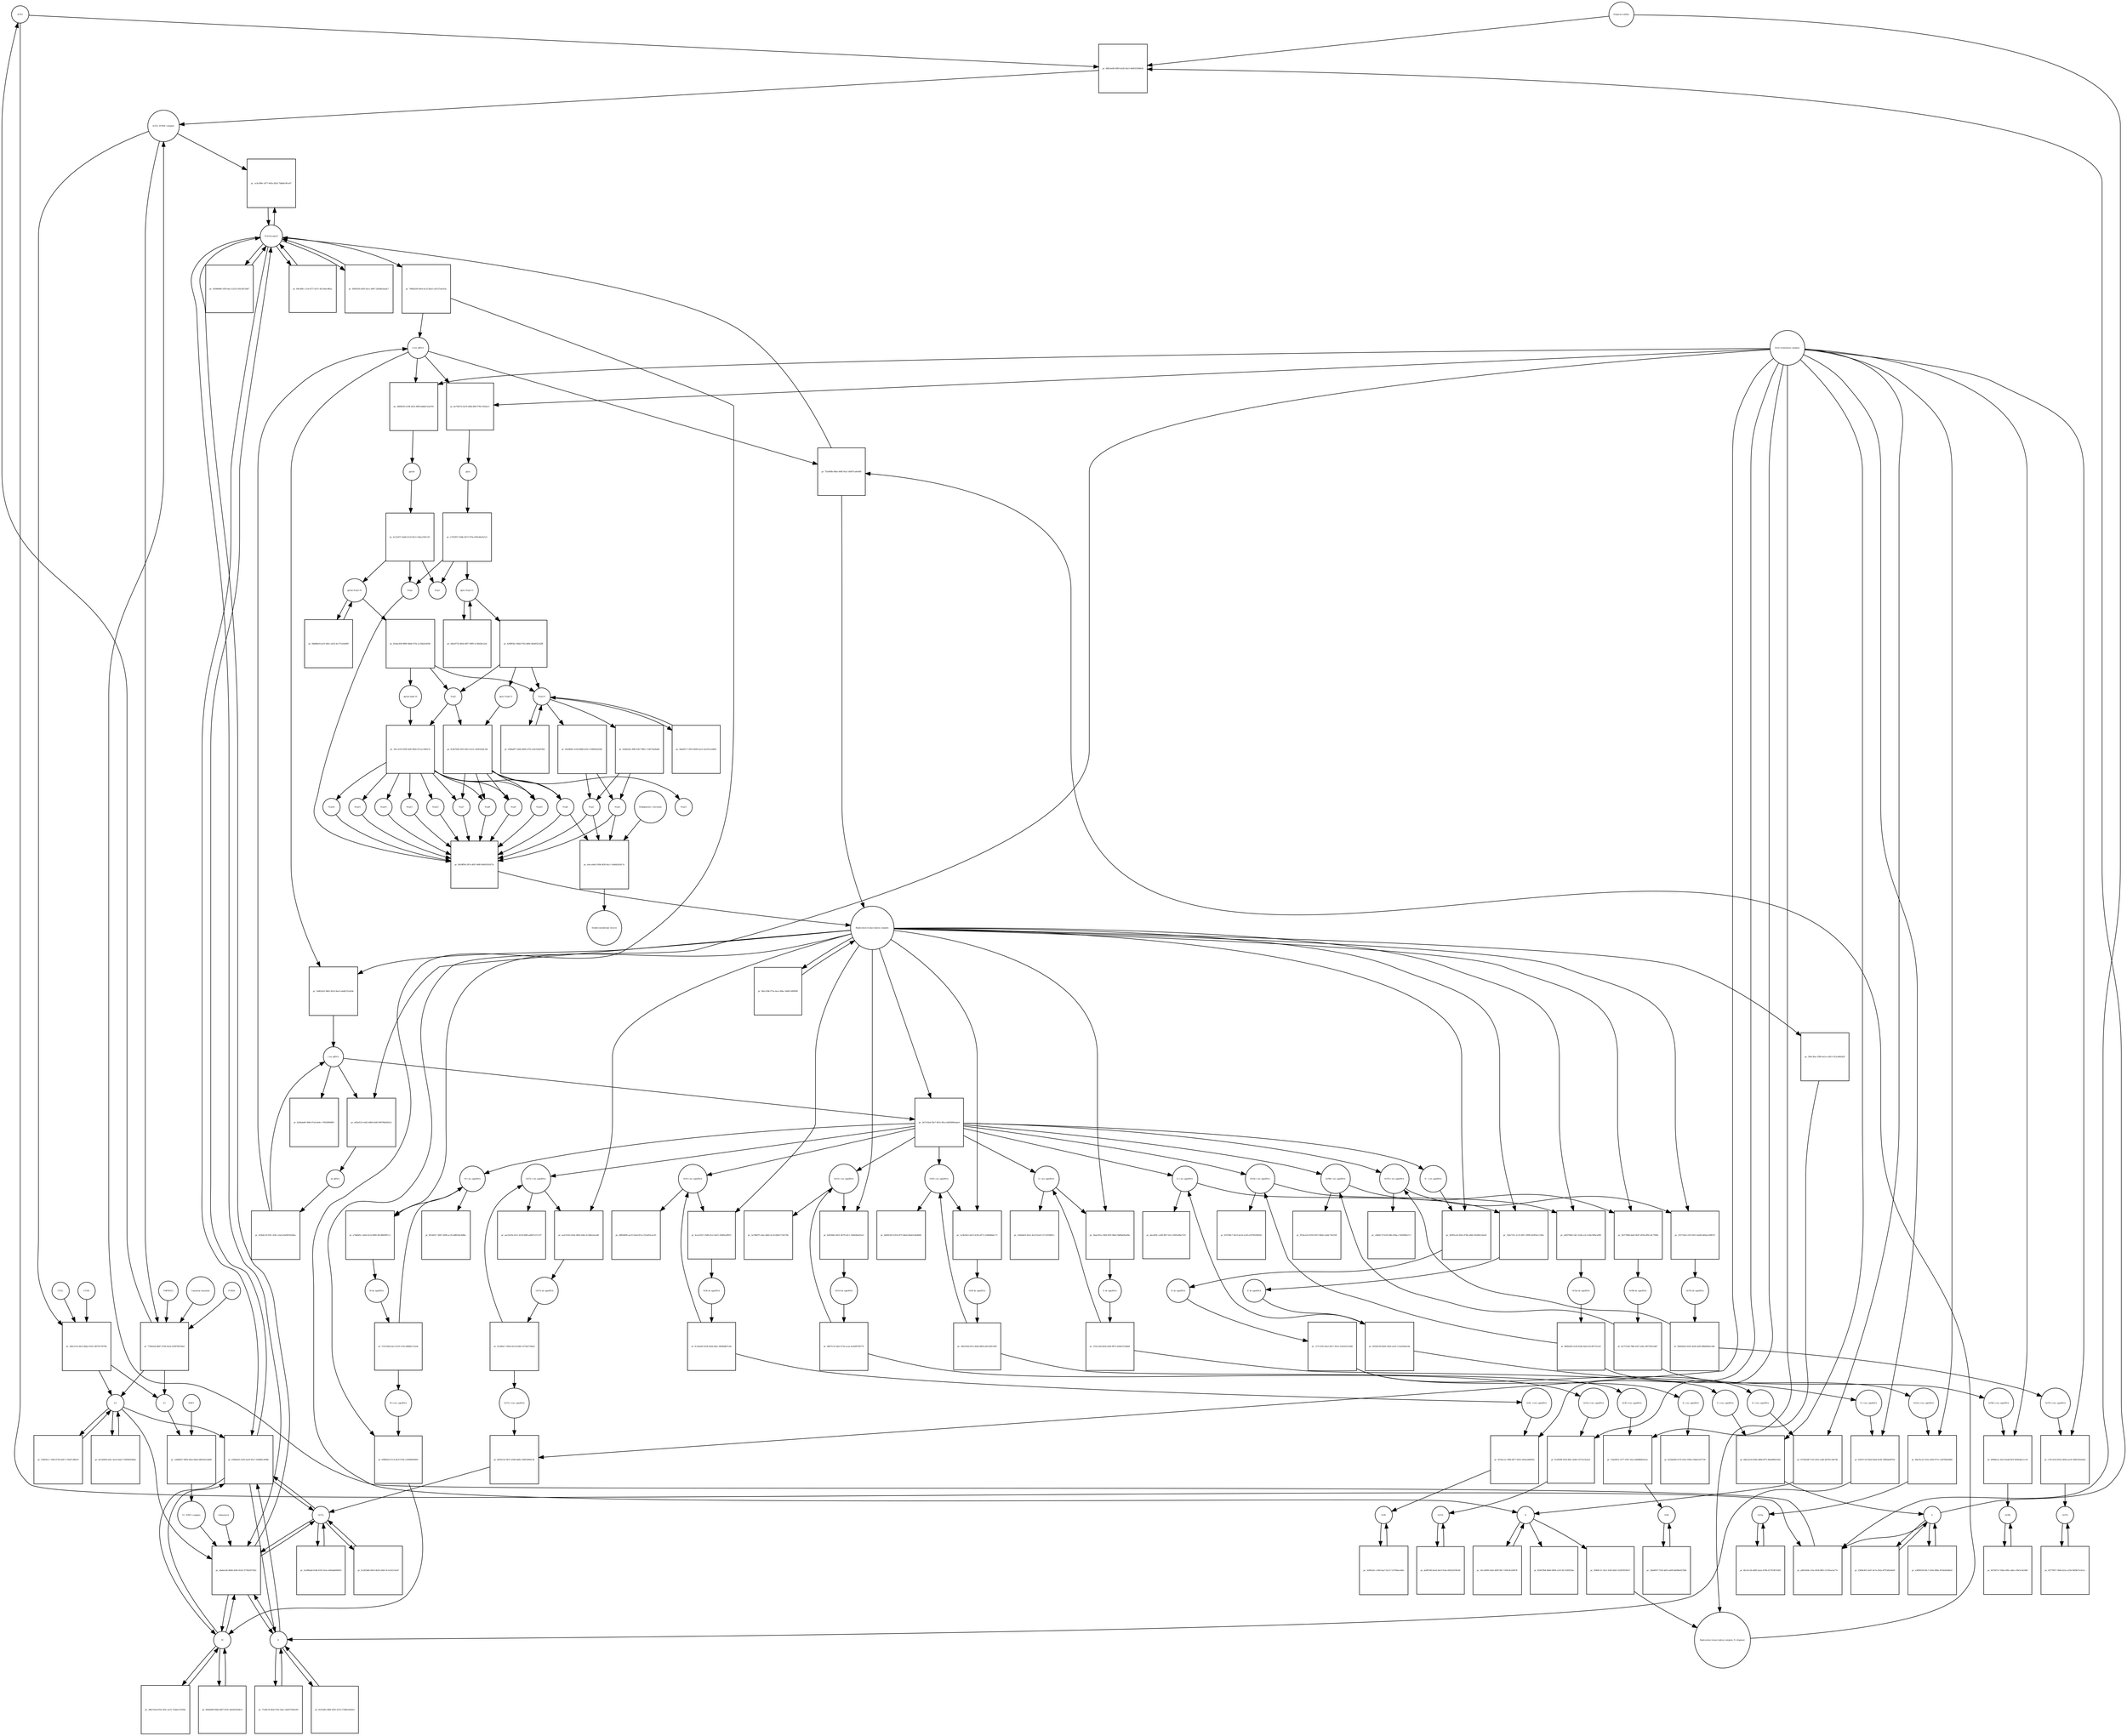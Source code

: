 strict digraph  {
ACE2 [annotation="", bipartite=0, cls=macromolecule, fontsize=4, label=ACE2, shape=circle];
"pr_d6b14e66-6983-4a56-b2e3-46d16250bb1b" [annotation="", bipartite=1, cls=process, fontsize=4, label="pr_d6b14e66-6983-4a56-b2e3-46d16250bb1b", shape=square];
"ACE2_SPIKE complex" [annotation="", bipartite=0, cls=complex, fontsize=4, label="ACE2_SPIKE complex", shape=circle];
"Heparan sulfate" [annotation="urn_miriam_obo.chebi_CHEBI%3A28815", bipartite=0, cls="simple chemical", fontsize=4, label="Heparan sulfate", shape=circle];
S [annotation=urn_miriam_uniprot_P0DTC2, bipartite=0, cls=macromolecule, fontsize=4, label=S, shape=circle];
Nucleocapsid [annotation="urn_miriam_obo.go_GO%3A0019013", bipartite=0, cls=complex, fontsize=4, label=Nucleocapsid, shape=circle];
"pr_ca3e398e-1d77-465a-82d2-7bbbdc9fca97" [annotation="", bipartite=1, cls=process, fontsize=4, label="pr_ca3e398e-1d77-465a-82d2-7bbbdc9fca97", shape=square];
"pr_a4b121cb-0ef5-4bda-9329-14879373679b" [annotation="", bipartite=1, cls=process, fontsize=4, label="pr_a4b121cb-0ef5-4bda-9329-14879373679b", shape=square];
S2 [annotation=urn_miriam_interpro_IPR002552, bipartite=0, cls=macromolecule, fontsize=4, label=S2, shape=circle];
CTSB [annotation="", bipartite=0, cls=macromolecule, fontsize=4, label=CTSB, shape=circle];
CTSL [annotation="", bipartite=0, cls=macromolecule, fontsize=4, label=CTSL, shape=circle];
S1 [annotation=urn_miriam_interpro_IPR002551, bipartite=0, cls=macromolecule, fontsize=4, label=S1, shape=circle];
"pr_a8633e6b-c55a-403b-8f63-21185aa3a77e" [annotation="", bipartite=1, cls=process, fontsize=4, label="pr_a8633e6b-c55a-403b-8f63-21185aa3a77e", shape=square];
"pr_e8abee3b-8b84-429e-81d5-3778d31f7462" [annotation="", bipartite=1, cls=process, fontsize=4, label="pr_e8abee3b-8b84-429e-81d5-3778d31f7462", shape=square];
cholesterol [annotation="urn_miriam_obo.chebi_CHEBI%3A16113", bipartite=0, cls="simple chemical", fontsize=4, label=cholesterol, shape=circle];
"S1_NRP1 complex" [annotation="", bipartite=0, cls=complex, fontsize=4, label="S1_NRP1 complex", shape=circle];
E [annotation=urn_miriam_uniprot_P0DTC4, bipartite=0, cls=macromolecule, fontsize=4, label=E, shape=circle];
M [annotation=urn_miriam_uniprot_P0DTC5, bipartite=0, cls=macromolecule, fontsize=4, label=M, shape=circle];
Orf7a [annotation=urn_miriam_uniprot_P0DTC7, bipartite=0, cls=macromolecule, fontsize=4, label=Orf7a, shape=circle];
"pr_749b2930-041d-4c25-8ea5-cd5137afc63a" [annotation="", bipartite=1, cls=process, fontsize=4, label="pr_749b2930-041d-4c25-8ea5-cd5137afc63a", shape=square];
"(+)ss gRNA" [annotation=urn_miriam_refseq_NC_045512, bipartite=0, cls="nucleic acid feature", fontsize=4, label="(+)ss gRNA", shape=circle];
N [annotation=urn_miriam_uniprot_P0DTC9, bipartite=0, cls="macromolecule multimer", fontsize=4, label=N, shape=circle];
"pr_f6fc4f8c-c11d-4717-b57c-8a7e4ec9ffaa" [annotation="", bipartite=1, cls=process, fontsize=4, label="pr_f6fc4f8c-c11d-4717-b57c-8a7e4ec9ffaa", shape=square];
"pr_f49561f0-e093-42cc-b097-2d500a3eadc7" [annotation="", bipartite=1, cls=process, fontsize=4, label="pr_f49561f0-e093-42cc-b097-2d500a3eadc7", shape=square];
"pr_603670b4-8bd0-4064-a15f-0fc516f025be" [annotation="", bipartite=1, cls=process, fontsize=4, label="pr_603670b4-8bd0-4064-a15f-0fc516f025be", shape=square];
"pr_18c1d499-5e0a-40f9-99c7-500c9e1d9478" [annotation="", bipartite=1, cls=process, fontsize=4, label="pr_18c1d499-5e0a-40f9-99c7-500c9e1d9478", shape=square];
"N (+)ss sgmRNA" [annotation=urn_miriam_ncbigene_43740575, bipartite=0, cls="nucleic acid feature", fontsize=4, label="N (+)ss sgmRNA", shape=circle];
"pr_470363d8-7c02-4201-aabf-4b795c1bb74b" [annotation="", bipartite=1, cls=process, fontsize=4, label="pr_470363d8-7c02-4201-aabf-4b795c1bb74b", shape=square];
"Host translation complex" [annotation="urn_miriam_obo.go_GO%3A0070992", bipartite=0, cls=complex, fontsize=4, label="Host translation complex", shape=circle];
"pr_58384988-1059-4ac3-a533-592c9f11fbf7" [annotation="", bipartite=1, cls=process, fontsize=4, label="pr_58384988-1059-4ac3-a533-592c9f11fbf7", shape=square];
"pr_77fd42ab-8b87-4764-9a5d-20587867fde0" [annotation="", bipartite=1, cls=process, fontsize=4, label="pr_77fd42ab-8b87-4764-9a5d-20587867fde0", shape=square];
FURIN [annotation="", bipartite=0, cls=macromolecule, fontsize=4, label=FURIN, shape=circle];
TMPRSS2 [annotation="", bipartite=0, cls=macromolecule, fontsize=4, label=TMPRSS2, shape=circle];
"Camostat mesylate" [annotation="urn_miriam_pubchem.compound_2536", bipartite=0, cls="simple chemical", fontsize=4, label="Camostat mesylate", shape=circle];
"pr_538e92c1-7d3b-4758-a647-c76a87c8b016" [annotation="", bipartite=1, cls=process, fontsize=4, label="pr_538e92c1-7d3b-4758-a647-c76a87c8b016", shape=square];
"Replication transcription complex_N oligomer" [annotation="", bipartite=0, cls=complex, fontsize=4, label="Replication transcription complex_N oligomer", shape=circle];
"pr_7f2e86fb-06ba-49df-95a1-d5607ca6e0d9" [annotation="", bipartite=1, cls=process, fontsize=4, label="pr_7f2e86fb-06ba-49df-95a1-d5607ca6e0d9", shape=square];
"Replication transcription complex" [annotation="", bipartite=0, cls=complex, fontsize=4, label="Replication transcription complex", shape=circle];
"pr_0390a641-dcfb-4a18-95a7-554680c3098e" [annotation="", bipartite=1, cls=process, fontsize=4, label="pr_0390a641-dcfb-4a18-95a7-554680c3098e", shape=square];
"pr_dce26956-ed2c-4ac8-aba0-72d58d55db4a" [annotation="", bipartite=1, cls=process, fontsize=4, label="pr_dce26956-ed2c-4ac8-aba0-72d58d55db4a", shape=square];
"pp1a Nsp3-11" [annotation=urn_miriam_uniprot_P0DTC1, bipartite=0, cls=macromolecule, fontsize=4, label="pp1a Nsp3-11", shape=circle];
"pr_4208f5b2-20bd-4762-b89e-bfa80521d2ff" [annotation="", bipartite=1, cls=process, fontsize=4, label="pr_4208f5b2-20bd-4762-b89e-bfa80521d2ff", shape=square];
"pp1a Nsp6-11" [annotation=urn_miriam_uniprot_P0DTC1, bipartite=0, cls=macromolecule, fontsize=4, label="pp1a Nsp6-11", shape=circle];
"Nsp3-4" [annotation="urn_miriam_ncbiprotein_YP_009725299|urn_miriam_ncbiprotein_YP_009725300", bipartite=0, cls=macromolecule, fontsize=4, label="Nsp3-4", shape=circle];
Nsp5 [annotation=urn_miriam_ncbiprotein_YP_009725301, bipartite=0, cls="macromolecule multimer", fontsize=4, label=Nsp5, shape=circle];
"Endoplasmic reticulum" [annotation="urn_miriam_obo.go_GO%3A0005783", bipartite=0, cls=complex, fontsize=4, label="Endoplasmic reticulum", shape=circle];
"pr_e6cca0ed-350b-4f26-9ac1-144d42429c7a" [annotation="", bipartite=1, cls=process, fontsize=4, label="pr_e6cca0ed-350b-4f26-9ac1-144d42429c7a", shape=square];
"Double-membrane vesicle" [annotation="urn_miriam_obo.go_GO%3A0039718", bipartite=0, cls=complex, fontsize=4, label="Double-membrane vesicle", shape=circle];
Nsp4 [annotation=urn_miriam_ncbiprotein_YP_009725300, bipartite=0, cls=macromolecule, fontsize=4, label=Nsp4, shape=circle];
Nsp3 [annotation=urn_miriam_ncbiprotein_YP_009725299, bipartite=0, cls=macromolecule, fontsize=4, label=Nsp3, shape=circle];
Nsp6 [annotation=urn_miriam_ncbiprotein_YP_009725302, bipartite=0, cls=macromolecule, fontsize=4, label=Nsp6, shape=circle];
"pr_4da50752-dfe8-4857-89f9-5c3bb28ca2af" [annotation="", bipartite=1, cls=process, fontsize=4, label="pr_4da50752-dfe8-4857-89f9-5c3bb28ca2af", shape=square];
"pr_0dab87c7-95f3-4690-aec0-2ae55e1a4fb8" [annotation="", bipartite=1, cls=process, fontsize=4, label="pr_0dab87c7-95f3-4690-aec0-2ae55e1a4fb8", shape=square];
"pp1ab Nsp3-16" [annotation=urn_miriam_uniprot_P0DTD1, bipartite=0, cls=macromolecule, fontsize=4, label="pp1ab Nsp3-16", shape=circle];
"pr_5bb86bc8-aa1f-4b5c-a425-dc3712e6e6f0" [annotation="", bipartite=1, cls=process, fontsize=4, label="pr_5bb86bc8-aa1f-4b5c-a425-dc3712e6e6f0", shape=square];
"pr_83abcd58-8890-4bb6-975a-2c29ad1e836c" [annotation="", bipartite=1, cls=process, fontsize=4, label="pr_83abcd58-8890-4bb6-975a-2c29ad1e836c", shape=square];
"pp1ab nsp6-16" [annotation=urn_miriam_uniprot_P0DTD1, bipartite=0, cls=macromolecule, fontsize=4, label="pp1ab nsp6-16", shape=circle];
"pr_38b155ed-81b3-4f3c-aa7e-7e4da110258a" [annotation="", bipartite=1, cls=process, fontsize=4, label="pr_38b155ed-81b3-4f3c-aa7e-7e4da110258a", shape=square];
"pr_71efbc2f-dfa0-474c-bdcc-bd2472481e83" [annotation="", bipartite=1, cls=process, fontsize=4, label="pr_71efbc2f-dfa0-474c-bdcc-bd2472481e83", shape=square];
"pr_a3690539-b9c7-410e-898a-3f19e62b46a9" [annotation="", bipartite=1, cls=process, fontsize=4, label="pr_a3690539-b9c7-410e-898a-3f19e62b46a9", shape=square];
"pr_469ebbf8-f6b6-4b67-81f4-3eb362420dcd" [annotation="", bipartite=1, cls=process, fontsize=4, label="pr_469ebbf8-f6b6-4b67-81f4-3eb362420dcd", shape=square];
"pr_b533affe-d6bf-4501-8155-57dbfcb9a9a2" [annotation="", bipartite=1, cls=process, fontsize=4, label="pr_b533affe-d6bf-4501-8155-57dbfcb9a9a2", shape=square];
"pr_2369a363-3a91-4e7a-825a-6f7f3d5a6d28" [annotation="", bipartite=1, cls=process, fontsize=4, label="pr_2369a363-3a91-4e7a-825a-6f7f3d5a6d28", shape=square];
"pr_5a308a6d-61d8-4181-81ee-d49abd60b093" [annotation="", bipartite=1, cls=process, fontsize=4, label="pr_5a308a6d-61d8-4181-81ee-d49abd60b093", shape=square];
Orf6 [annotation=urn_miriam_uniprot_P0DTC6, bipartite=0, cls=macromolecule, fontsize=4, label=Orf6, shape=circle];
"pr_3a99e43c-c36d-4aa7-b213-7c076baceb0c" [annotation="", bipartite=1, cls=process, fontsize=4, label="pr_3a99e43c-c36d-4aa7-b213-7c076baceb0c", shape=square];
Orf3a [annotation=urn_miriam_uniprot_P0DTC3, bipartite=0, cls=macromolecule, fontsize=4, label=Orf3a, shape=circle];
"pr_4b13ec2b-4d85-4a2a-879b-417919674265" [annotation="", bipartite=1, cls=process, fontsize=4, label="pr_4b13ec2b-4d85-4a2a-879b-417919674265", shape=square];
Orf8 [annotation=urn_miriam_uniprot_P0DTC8, bipartite=0, cls=macromolecule, fontsize=4, label=Orf8, shape=circle];
"pr_1bbd0f1f-7536-4d55-ab09-bb996e027bbf" [annotation="", bipartite=1, cls=process, fontsize=4, label="pr_1bbd0f1f-7536-4d55-ab09-bb996e027bbf", shape=square];
Orf9b [annotation=urn_miriam_uniprot_P0DTD2, bipartite=0, cls=macromolecule, fontsize=4, label=Orf9b, shape=circle];
"pr_847407a7-92be-406c-a8ee-cf8e5ca6346f" [annotation="", bipartite=1, cls=process, fontsize=4, label="pr_847407a7-92be-406c-a8ee-cf8e5ca6346f", shape=square];
Orf14 [annotation=urn_miriam_uniprot_P0DTD3, bipartite=0, cls=macromolecule, fontsize=4, label=Orf14, shape=circle];
"pr_4a8f554f-6eed-44c0-91ba-842f2d199c60" [annotation="", bipartite=1, cls=process, fontsize=4, label="pr_4a8f554f-6eed-44c0-91ba-842f2d199c60", shape=square];
Orf7b [annotation=urn_miriam_uniprot_P0DTD8, bipartite=0, cls=macromolecule, fontsize=4, label=Orf7b, shape=circle];
"pr_02779f57-39d4-422a-a256-94f4b75c421a" [annotation="", bipartite=1, cls=process, fontsize=4, label="pr_02779f57-39d4-422a-a256-94f4b75c421a", shape=square];
"pr_0c281bb0-8416-4b29-a9d5-9c1e241c0a59" [annotation="", bipartite=1, cls=process, fontsize=4, label="pr_0c281bb0-8416-4b29-a9d5-9c1e241c0a59", shape=square];
"M (+)ss sgmRNA" [annotation="", bipartite=0, cls="nucleic acid feature", fontsize=4, label="M (+)ss sgmRNA", shape=circle];
"pr_f0896ef2-67c4-4fc9-9744-143089995895" [annotation="", bipartite=1, cls=process, fontsize=4, label="pr_f0896ef2-67c4-4fc9-9744-143089995895", shape=square];
"E (+)ss sgmRNA" [annotation="", bipartite=0, cls="nucleic acid feature", fontsize=4, label="E (+)ss sgmRNA", shape=circle];
"pr_03d37c34-50ed-46a8-9c0d-7dffb4a89763" [annotation="", bipartite=1, cls=process, fontsize=4, label="pr_03d37c34-50ed-46a8-9c0d-7dffb4a89763", shape=square];
"S (+)ss sgmRNA" [annotation="", bipartite=0, cls="nucleic acid feature", fontsize=4, label="S (+)ss sgmRNA", shape=circle];
"pr_8de32a18-8366-486b-8f75-d6eb89fd15bd" [annotation="", bipartite=1, cls=process, fontsize=4, label="pr_8de32a18-8366-486b-8f75-d6eb89fd15bd", shape=square];
"Orf7a (+)ss sgmRNA" [annotation="", bipartite=0, cls="nucleic acid feature", fontsize=4, label="Orf7a (+)ss sgmRNA", shape=circle];
"pr_b49321ef-967e-4568-bb6b-184954069c58" [annotation="", bipartite=1, cls=process, fontsize=4, label="pr_b49321ef-967e-4568-bb6b-184954069c58", shape=square];
"Orf6  (+)ss sgmRNA" [annotation="", bipartite=0, cls="nucleic acid feature", fontsize=4, label="Orf6  (+)ss sgmRNA", shape=circle];
"pr_5f19aca2-1968-4877-8452-285eed4065fa" [annotation="", bipartite=1, cls=process, fontsize=4, label="pr_5f19aca2-1968-4877-8452-285eed4065fa", shape=square];
"Orf3a (+)ss sgmRNA" [annotation="", bipartite=0, cls="nucleic acid feature", fontsize=4, label="Orf3a (+)ss sgmRNA", shape=circle];
"pr_84e55c2e-555a-416b-9731-ca0f7bb0289d" [annotation="", bipartite=1, cls=process, fontsize=4, label="pr_84e55c2e-555a-416b-9731-ca0f7bb0289d", shape=square];
"Orf8 (+)ss sgmRNA" [annotation="", bipartite=0, cls="nucleic acid feature", fontsize=4, label="Orf8 (+)ss sgmRNA", shape=circle];
"pr_7eda9d7a-3377-4397-afea-64d98b825e5a" [annotation="", bipartite=1, cls=process, fontsize=4, label="pr_7eda9d7a-3377-4397-afea-64d98b825e5a", shape=square];
"Orf9b (+)ss sgmRNA" [annotation="", bipartite=0, cls="nucleic acid feature", fontsize=4, label="Orf9b (+)ss sgmRNA", shape=circle];
"pr_609bb13c-82c9-4edd-9f1f-b03b3ba1cc26" [annotation="", bipartite=1, cls=process, fontsize=4, label="pr_609bb13c-82c9-4edd-9f1f-b03b3ba1cc26", shape=square];
"Orf14 (+)ss sgmRNA" [annotation="", bipartite=0, cls="nucleic acid feature", fontsize=4, label="Orf14 (+)ss sgmRNA", shape=circle];
"pr_f51ff008-9239-4fb1-9a86-51f72a14cba3" [annotation="", bipartite=1, cls=process, fontsize=4, label="pr_f51ff008-9239-4fb1-9a86-51f72a14cba3", shape=square];
"Orf7b (+)ss sgmRNA" [annotation="", bipartite=0, cls="nucleic acid feature", fontsize=4, label="Orf7b (+)ss sgmRNA", shape=circle];
"pr_c7613319-8162-465b-aa18-1b9b1832abe4" [annotation="", bipartite=1, cls=process, fontsize=4, label="pr_c7613319-8162-465b-aa18-1b9b1832abe4", shape=square];
"(-)ss gRNA" [annotation=urn_miriam_refseq_NC_045512, bipartite=0, cls="nucleic acid feature", fontsize=4, label="(-)ss gRNA", shape=circle];
"pr_b294abd0-38d4-47a4-8a9c-c76029894f81" [annotation="", bipartite=1, cls=process, fontsize=4, label="pr_b294abd0-38d4-47a4-8a9c-c76029894f81", shape=square];
"pr_3940fc31-16e1-4345-b6d1-6320f3f29637" [annotation="", bipartite=1, cls=process, fontsize=4, label="pr_3940fc31-16e1-4345-b6d1-6320f3f29637", shape=square];
"pr_54462e02-9d62-40c9-8aa5-ebdd231a45dc" [annotation="", bipartite=1, cls=process, fontsize=4, label="pr_54462e02-9d62-40c9-8aa5-ebdd231a45dc", shape=square];
"M (-)ss sgmRNA" [annotation=urn_miriam_ncbigene_43740571, bipartite=0, cls="nucleic acid feature", fontsize=4, label="M (-)ss sgmRNA", shape=circle];
"pr_8f1dd3c7-4847-409b-ac20-dd8028a3b8bc" [annotation="", bipartite=1, cls=process, fontsize=4, label="pr_8f1dd3c7-4847-409b-ac20-dd8028a3b8bc", shape=square];
"E (-)ss sgmRNA" [annotation=urn_miriam_ncbigene_43740570, bipartite=0, cls="nucleic acid feature", fontsize=4, label="E (-)ss sgmRNA", shape=circle];
"pr_abceff0c-ca98-4f47-b5c3-845fa98a7531" [annotation="", bipartite=1, cls=process, fontsize=4, label="pr_abceff0c-ca98-4f47-b5c3-845fa98a7531", shape=square];
"S (-)ss sgmRNA" [annotation="", bipartite=0, cls="nucleic acid feature", fontsize=4, label="S (-)ss sgmRNA", shape=circle];
"pr_c444eb03-45e2-4a19-b2a9-127c8194f61c" [annotation="", bipartite=1, cls=process, fontsize=4, label="pr_c444eb03-45e2-4a19-b2a9-127c8194f61c", shape=square];
"Orf7a (-)ss sgmRNA" [annotation="", bipartite=0, cls="nucleic acid feature", fontsize=4, label="Orf7a (-)ss sgmRNA", shape=circle];
"pr_aac0c83e-8cf1-4229-b6f8-ad0d7e151147" [annotation="", bipartite=1, cls=process, fontsize=4, label="pr_aac0c83e-8cf1-4229-b6f8-ad0d7e151147", shape=square];
"Orf6 (-)ss sgmRNA" [annotation="", bipartite=0, cls="nucleic acid feature", fontsize=4, label="Orf6 (-)ss sgmRNA", shape=circle];
"pr_d960d400-ae33-43ad-851a-552af43cac45" [annotation="", bipartite=1, cls=process, fontsize=4, label="pr_d960d400-ae33-43ad-851a-552af43cac45", shape=square];
"Orf3a (-)ss sgmRNA" [annotation="", bipartite=0, cls="nucleic acid feature", fontsize=4, label="Orf3a (-)ss sgmRNA", shape=circle];
"pr_8107d8c7-d5c0-4a1d-a220-e5976029d3d3" [annotation="", bipartite=1, cls=process, fontsize=4, label="pr_8107d8c7-d5c0-4a1d-a220-e5976029d3d3", shape=square];
"Orf8 (-)ss sgmRNA" [annotation="", bipartite=0, cls="nucleic acid feature", fontsize=4, label="Orf8 (-)ss sgmRNA", shape=circle];
"pr_4d492305-b354-4f75-8ba9-b8a61e8edb84" [annotation="", bipartite=1, cls=process, fontsize=4, label="pr_4d492305-b354-4f75-8ba9-b8a61e8edb84", shape=square];
"Orf9b (-)ss sgmRNA" [annotation="", bipartite=0, cls="nucleic acid feature", fontsize=4, label="Orf9b (-)ss sgmRNA", shape=circle];
"pr_f914a3c6-4559-4567-9b0d-cda8c743250f" [annotation="", bipartite=1, cls=process, fontsize=4, label="pr_f914a3c6-4559-4567-9b0d-cda8c743250f", shape=square];
"Orf14 (-)ss sgmRNA" [annotation="", bipartite=0, cls="nucleic acid feature", fontsize=4, label="Orf14 (-)ss sgmRNA", shape=circle];
"pr_2a780d7f-cdee-4bb5-bc18-b9b31724276b" [annotation="", bipartite=1, cls=process, fontsize=4, label="pr_2a780d7f-cdee-4bb5-bc18-b9b31724276b", shape=square];
"Orf7b (-)ss sgmRNA" [annotation="", bipartite=0, cls="nucleic acid feature", fontsize=4, label="Orf7b (-)ss sgmRNA", shape=circle];
"pr_c8bfdc7f-fa29-44fe-85be-c7b45689a7c1" [annotation="", bipartite=1, cls=process, fontsize=4, label="pr_c8bfdc7f-fa29-44fe-85be-c7b45689a7c1", shape=square];
"pr_ef0ed123-e4d2-4db9-b5d0-96078bd3d3cd" [annotation="", bipartite=1, cls=process, fontsize=4, label="pr_ef0ed123-e4d2-4db9-b5d0-96078bd3d3cd", shape=square];
"ds gRNA" [annotation=urn_miriam_refseq_NC_045512, bipartite=0, cls="nucleic acid feature", fontsize=4, label="ds gRNA", shape=circle];
"pr_a7bb6d5c-3a0d-42cb-9000-48c9860907c2" [annotation="", bipartite=1, cls=process, fontsize=4, label="pr_a7bb6d5c-3a0d-42cb-9000-48c9860907c2", shape=square];
"M ds sgmRNA" [annotation="", bipartite=0, cls="nucleic acid feature", fontsize=4, label="M ds sgmRNA", shape=circle];
"pr_7e8a753c-2c25-4811-999f-a8381bc1330e" [annotation="", bipartite=1, cls=process, fontsize=4, label="pr_7e8a753c-2c25-4811-999f-a8381bc1330e", shape=square];
"E ds sgmRNA" [annotation="", bipartite=0, cls="nucleic acid feature", fontsize=4, label="E ds sgmRNA", shape=circle];
"pr_5bae501a-3384-491f-88e6-9dd9de9eef8a" [annotation="", bipartite=1, cls=process, fontsize=4, label="pr_5bae501a-3384-491f-88e6-9dd9de9eef8a", shape=square];
"S ds sgmRNA" [annotation="", bipartite=0, cls="nucleic acid feature", fontsize=4, label="S ds sgmRNA", shape=circle];
"pr_aa2c01b5-b59e-4f6d-a9de-0c3d6e2eead9" [annotation="", bipartite=1, cls=process, fontsize=4, label="pr_aa2c01b5-b59e-4f6d-a9de-0c3d6e2eead9", shape=square];
"Orf7a ds sgmRNA" [annotation="", bipartite=0, cls="nucleic acid feature", fontsize=4, label="Orf7a ds sgmRNA", shape=circle];
"pr_4ce2c821-25d8-41a1-bb15-24bf9a2ff851" [annotation="", bipartite=1, cls=process, fontsize=4, label="pr_4ce2c821-25d8-41a1-bb15-24bf9a2ff851", shape=square];
"Orf6 ds sgmRNA" [annotation="", bipartite=0, cls="nucleic acid feature", fontsize=4, label="Orf6 ds sgmRNA", shape=circle];
"pr_a693768d-14e1-424e-a3c3-40a19fbca690" [annotation="", bipartite=1, cls=process, fontsize=4, label="pr_a693768d-14e1-424e-a3c3-40a19fbca690", shape=square];
"Orf3a ds sgmRNA" [annotation="", bipartite=0, cls="nucleic acid feature", fontsize=4, label="Orf3a ds sgmRNA", shape=circle];
"pr_1a3b29e3-ab33-423b-a973-22d6d4bde171" [annotation="", bipartite=1, cls=process, fontsize=4, label="pr_1a3b29e3-ab33-423b-a973-22d6d4bde171", shape=square];
"Orf8 ds sgmRNA" [annotation="", bipartite=0, cls="nucleic acid feature", fontsize=4, label="Orf8 ds sgmRNA", shape=circle];
"pr_2b3739b6-be4f-4b47-b93b-df9cc8c7500b" [annotation="", bipartite=1, cls=process, fontsize=4, label="pr_2b3739b6-be4f-4b47-b93b-df9cc8c7500b", shape=square];
"Orf9b ds sgmRNA" [annotation="", bipartite=0, cls="nucleic acid feature", fontsize=4, label="Orf9b ds sgmRNA", shape=circle];
"pr_fe002bb2-841f-4079-a0c1-349e0be852e2" [annotation="", bipartite=1, cls=process, fontsize=4, label="pr_fe002bb2-841f-4079-a0c1-349e0be852e2", shape=square];
"Orf14 ds sgmRNA" [annotation="", bipartite=0, cls="nucleic acid feature", fontsize=4, label="Orf14 ds sgmRNA", shape=circle];
"pr_255710ef-c619-4015-be68-d60ae1d0831f" [annotation="", bipartite=1, cls=process, fontsize=4, label="pr_255710ef-c619-4015-be68-d60ae1d0831f", shape=square];
"Orf7b ds sgmRNA" [annotation="", bipartite=0, cls="nucleic acid feature", fontsize=4, label="Orf7b ds sgmRNA", shape=circle];
"pr_455b4c20-05fc-429c-a2a0-e0a96182d9aa" [annotation="", bipartite=1, cls=process, fontsize=4, label="pr_455b4c20-05fc-429c-a2a0-e0a96182d9aa", shape=square];
"pr_5101244a-bac3-451f-a7b3-dbb8fa7cbcbf" [annotation="", bipartite=1, cls=process, fontsize=4, label="pr_5101244a-bac3-451f-a7b3-dbb8fa7cbcbf", shape=square];
"pr_401b9128-b9d5-4564-a3a9-113ed29a6cb6" [annotation="", bipartite=1, cls=process, fontsize=4, label="pr_401b9128-b9d5-4564-a3a9-113ed29a6cb6", shape=square];
"pr_cf2ac3e8-b02d-4a4f-9873-eb90c07a8dd4" [annotation="", bipartite=1, cls=process, fontsize=4, label="pr_cf2ac3e8-b02d-4a4f-9873-eb90c07a8dd4", shape=square];
"pr_61e80ac7-d92d-421d-b3d0-c672eb710be4" [annotation="", bipartite=1, cls=process, fontsize=4, label="pr_61e80ac7-d92d-421d-b3d0-c672eb710be4", shape=square];
"pr_0c2ebaf0-6238-4eb4-b4ec-f6b4bdb07c8e" [annotation="", bipartite=1, cls=process, fontsize=4, label="pr_0c2ebaf0-6238-4eb4-b4ec-f6b4bdb07c8e", shape=square];
"pr_8b06ebf2-fa38-45d4-9aed-92cd07251a2f" [annotation="", bipartite=1, cls=process, fontsize=4, label="pr_8b06ebf2-fa38-45d4-9aed-92cd07251a2f", shape=square];
"pr_3d01f29d-0f1e-40dd-8d09-afd1268139f2" [annotation="", bipartite=1, cls=process, fontsize=4, label="pr_3d01f29d-0f1e-40dd-8d09-afd1268139f2", shape=square];
"pr_ba737e0d-78bf-4247-a0fe-3857f43e3db7" [annotation="", bipartite=1, cls=process, fontsize=4, label="pr_ba737e0d-78bf-4247-a0fe-3857f43e3db7", shape=square];
"pr_df6f7a7d-3da2-473e-acaa-4c0e8979077b" [annotation="", bipartite=1, cls=process, fontsize=4, label="pr_df6f7a7d-3da2-473e-acaa-4c0e8979077b", shape=square];
"pr_04b944e4-6345-4e00-baf8-d8b8d94ee3db" [annotation="", bipartite=1, cls=process, fontsize=4, label="pr_04b944e4-6345-4e00-baf8-d8b8d94ee3db", shape=square];
"N  (-)ss sgmRNA" [annotation=urn_miriam_ncbigene_43740575, bipartite=0, cls="nucleic acid feature", fontsize=4, label="N  (-)ss sgmRNA", shape=circle];
"pr_3b595ce0-d50e-478b-a9b6-3fed9412da56" [annotation="", bipartite=1, cls=process, fontsize=4, label="pr_3b595ce0-d50e-478b-a9b6-3fed9412da56", shape=square];
"N ds sgmRNA" [annotation="", bipartite=0, cls="nucleic acid feature", fontsize=4, label="N ds sgmRNA", shape=circle];
"pr_127c1032-0ee2-49c7-95c0-33a5655c95dd" [annotation="", bipartite=1, cls=process, fontsize=4, label="pr_127c1032-0ee2-49c7-95c0-33a5655c95dd", shape=square];
"N (-)ss sgmRNA" [annotation="", bipartite=0, cls="nucleic acid feature", fontsize=4, label="N (-)ss sgmRNA", shape=circle];
pp1ab [annotation=urn_miriam_uniprot_P0DTD1, bipartite=0, cls=macromolecule, fontsize=4, label=pp1ab, shape=circle];
"pr_fa123d71-8ab8-41c8-83c5-1bfea1901c93" [annotation="", bipartite=1, cls=process, fontsize=4, label="pr_fa123d71-8ab8-41c8-83c5-1bfea1901c93", shape=square];
Nsp2 [annotation=urn_miriam_ncbiprotein_YP_009725298, bipartite=0, cls=macromolecule, fontsize=4, label=Nsp2, shape=circle];
Nsp1 [annotation=urn_miriam_ncbiprotein_YP_009725297, bipartite=0, cls=macromolecule, fontsize=4, label=Nsp1, shape=circle];
pp1a [annotation=urn_miriam_uniprot_P0DTC1, bipartite=0, cls=macromolecule, fontsize=4, label=pp1a, shape=circle];
"pr_e7359017-fd4b-4473-974a-659e44e9a7e2" [annotation="", bipartite=1, cls=process, fontsize=4, label="pr_e7359017-fd4b-4473-974a-659e44e9a7e2", shape=square];
"pr_454baff7-5a6b-4d09-a792-a26c42bd7db5" [annotation="", bipartite=1, cls=process, fontsize=4, label="pr_454baff7-5a6b-4d09-a792-a26c42bd7db5", shape=square];
"pr_fa9d2a9a-39fb-43b7-98b1-114871be8adb" [annotation="", bipartite=1, cls=process, fontsize=4, label="pr_fa9d2a9a-39fb-43b7-98b1-114871be8adb", shape=square];
"pr_d5a0fb81-2c6d-48bd-b33e-3140645eb56e" [annotation="", bipartite=1, cls=process, fontsize=4, label="pr_d5a0fb81-2c6d-48bd-b33e-3140645eb56e", shape=square];
"pr_8c4b7d28-5933-40c2-b13c-342016a4c34c" [annotation="", bipartite=1, cls=process, fontsize=4, label="pr_8c4b7d28-5933-40c2-b13c-342016a4c34c", shape=square];
Nsp7 [annotation=urn_miriam_ncbiprotein_YP_009725303, bipartite=0, cls=macromolecule, fontsize=4, label=Nsp7, shape=circle];
Nsp8 [annotation=urn_miriam_ncbiprotein_YP_009725304, bipartite=0, cls=macromolecule, fontsize=4, label=Nsp8, shape=circle];
Nsp9 [annotation=urn_miriam_ncbiprotein_YP_009725305, bipartite=0, cls=macromolecule, fontsize=4, label=Nsp9, shape=circle];
Nsp10 [annotation=urn_miriam_ncbiprotein_YP_009725306, bipartite=0, cls=macromolecule, fontsize=4, label=Nsp10, shape=circle];
Nsp11 [annotation=urn_miriam_ncbiprotein_YP_009725312, bipartite=0, cls=macromolecule, fontsize=4, label=Nsp11, shape=circle];
"pr_18cc3c93-650f-4ef0-9445-87cacc665e7e" [annotation="", bipartite=1, cls=process, fontsize=4, label="pr_18cc3c93-650f-4ef0-9445-87cacc665e7e", shape=square];
Nsp13 [annotation=urn_miriam_ncbiprotein_YP_009725308, bipartite=0, cls=macromolecule, fontsize=4, label=Nsp13, shape=circle];
Nsp12 [annotation=urn_miriam_ncbiprotein_YP_009725307, bipartite=0, cls=macromolecule, fontsize=4, label=Nsp12, shape=circle];
Nsp16 [annotation=urn_miriam_ncbiprotein_YP_009725311, bipartite=0, cls=macromolecule, fontsize=4, label=Nsp16, shape=circle];
Nsp15 [annotation=urn_miriam_ncbiprotein_YP_009725310, bipartite=0, cls=macromolecule, fontsize=4, label=Nsp15, shape=circle];
Nsp14 [annotation=urn_miriam_ncbiprotein_YP_009725309, bipartite=0, cls=macromolecule, fontsize=4, label=Nsp14, shape=circle];
"pr_0b18ff94-287a-40f1-960f-60492502475c" [annotation="", bipartite=1, cls=process, fontsize=4, label="pr_0b18ff94-287a-40f1-960f-60492502475c", shape=square];
"pr_6e79437e-8a76-4fbd-8f6f-f7f0c105e6c3" [annotation="", bipartite=1, cls=process, fontsize=4, label="pr_6e79437e-8a76-4fbd-8f6f-f7f0c105e6c3", shape=square];
"pr_3669fe95-e538-441e-8f89-bdd6a7eeb765" [annotation="", bipartite=1, cls=process, fontsize=4, label="pr_3669fe95-e538-441e-8f89-bdd6a7eeb765", shape=square];
"pr_d22da08d-4170-41b1-8590-c0deb31d7728" [annotation="", bipartite=1, cls=process, fontsize=4, label="pr_d22da08d-4170-41b1-8590-c0deb31d7728", shape=square];
"pr_96ec2f4b-f75a-4eca-88ac-9d4013d890f8" [annotation="", bipartite=1, cls=process, fontsize=4, label="pr_96ec2f4b-f75a-4eca-88ac-9d4013d890f8", shape=square];
"pr_394c3fae-3586-4a1e-a345-c912cb843d2f" [annotation="", bipartite=1, cls=process, fontsize=4, label="pr_394c3fae-3586-4a1e-a345-c912cb843d2f", shape=square];
"pr_2b7141b4-20e7-4b7a-99ca-bd92896edaa4" [annotation="", bipartite=1, cls=process, fontsize=4, label="pr_2b7141b4-20e7-4b7a-99ca-bd92896edaa4", shape=square];
"pr_1eb86027-9826-49e2-b8a0-b8f245ee5b68" [annotation="", bipartite=1, cls=process, fontsize=4, label="pr_1eb86027-9826-49e2-b8a0-b8f245ee5b68", shape=square];
NRP1 [annotation="", bipartite=0, cls=macromolecule, fontsize=4, label=NRP1, shape=circle];
ACE2 -> "pr_d6b14e66-6983-4a56-b2e3-46d16250bb1b"  [annotation="", interaction_type=consumption];
ACE2 -> "pr_a8633e6b-c55a-403b-8f63-21185aa3a77e"  [annotation="", interaction_type=consumption];
"pr_d6b14e66-6983-4a56-b2e3-46d16250bb1b" -> "ACE2_SPIKE complex"  [annotation="", interaction_type=production];
"ACE2_SPIKE complex" -> "pr_ca3e398e-1d77-465a-82d2-7bbbdc9fca97"  [annotation="urn_miriam_pubmed_32142651|urn_miriam_pubmed_32094589|urn_miriam_taxonomy_2697049", interaction_type=stimulation];
"ACE2_SPIKE complex" -> "pr_a4b121cb-0ef5-4bda-9329-14879373679b"  [annotation="", interaction_type=consumption];
"ACE2_SPIKE complex" -> "pr_77fd42ab-8b87-4764-9a5d-20587867fde0"  [annotation="", interaction_type=consumption];
"Heparan sulfate" -> "pr_d6b14e66-6983-4a56-b2e3-46d16250bb1b"  [annotation="urn_miriam_pubmed_32142651|urn_miriam_pubmed_32094589|urn_miriam_taxonomy_2697049|urn_miriam_pubmed_32970989", interaction_type=stimulation];
"Heparan sulfate" -> "pr_a8633e6b-c55a-403b-8f63-21185aa3a77e"  [annotation="urn_miriam_pubmed_32142651|urn_miriam_pubmed_32094589|urn_miriam_taxonomy_2697049|urn_miriam_pubmed_32155444|urn_miriam_pubmed_32970989", interaction_type=stimulation];
S -> "pr_d6b14e66-6983-4a56-b2e3-46d16250bb1b"  [annotation="", interaction_type=consumption];
S -> "pr_a8633e6b-c55a-403b-8f63-21185aa3a77e"  [annotation="", interaction_type=consumption];
S -> "pr_a3690539-b9c7-410e-898a-3f19e62b46a9"  [annotation="", interaction_type=consumption];
S -> "pr_2369a363-3a91-4e7a-825a-6f7f3d5a6d28"  [annotation="", interaction_type=consumption];
Nucleocapsid -> "pr_ca3e398e-1d77-465a-82d2-7bbbdc9fca97"  [annotation="", interaction_type=consumption];
Nucleocapsid -> "pr_e8abee3b-8b84-429e-81d5-3778d31f7462"  [annotation="", interaction_type=consumption];
Nucleocapsid -> "pr_749b2930-041d-4c25-8ea5-cd5137afc63a"  [annotation="", interaction_type=consumption];
Nucleocapsid -> "pr_f6fc4f8c-c11d-4717-b57c-8a7e4ec9ffaa"  [annotation="", interaction_type=consumption];
Nucleocapsid -> "pr_f49561f0-e093-42cc-b097-2d500a3eadc7"  [annotation="", interaction_type=consumption];
Nucleocapsid -> "pr_58384988-1059-4ac3-a533-592c9f11fbf7"  [annotation="", interaction_type=consumption];
Nucleocapsid -> "pr_0390a641-dcfb-4a18-95a7-554680c3098e"  [annotation="", interaction_type=consumption];
"pr_ca3e398e-1d77-465a-82d2-7bbbdc9fca97" -> Nucleocapsid  [annotation="", interaction_type=production];
"pr_a4b121cb-0ef5-4bda-9329-14879373679b" -> S2  [annotation="", interaction_type=production];
"pr_a4b121cb-0ef5-4bda-9329-14879373679b" -> S1  [annotation="", interaction_type=production];
S2 -> "pr_e8abee3b-8b84-429e-81d5-3778d31f7462"  [annotation="urn_miriam_pubmed_32142651|urn_miriam_pubmed_32094589|urn_miriam_pubmed_32047258|urn_miriam_taxonomy_2697049|urn_miriam_pubmed_32944968", interaction_type=stimulation];
S2 -> "pr_538e92c1-7d3b-4758-a647-c76a87c8b016"  [annotation="", interaction_type=consumption];
S2 -> "pr_0390a641-dcfb-4a18-95a7-554680c3098e"  [annotation="urn_miriam_pubmed_32142651|urn_miriam_pubmed_32047258|urn_miriam_taxonomy_2697049", interaction_type=stimulation];
S2 -> "pr_dce26956-ed2c-4ac8-aba0-72d58d55db4a"  [annotation="", interaction_type=consumption];
CTSB -> "pr_a4b121cb-0ef5-4bda-9329-14879373679b"  [annotation="urn_miriam_pubmed_32142651|urn_miriam_taxonomy_2697049", interaction_type=catalysis];
CTSL -> "pr_a4b121cb-0ef5-4bda-9329-14879373679b"  [annotation="urn_miriam_pubmed_32142651|urn_miriam_taxonomy_2697049", interaction_type=catalysis];
S1 -> "pr_1eb86027-9826-49e2-b8a0-b8f245ee5b68"  [annotation="", interaction_type=consumption];
"pr_a8633e6b-c55a-403b-8f63-21185aa3a77e" -> "ACE2_SPIKE complex"  [annotation="", interaction_type=production];
"pr_e8abee3b-8b84-429e-81d5-3778d31f7462" -> Nucleocapsid  [annotation="", interaction_type=production];
"pr_e8abee3b-8b84-429e-81d5-3778d31f7462" -> E  [annotation="", interaction_type=production];
"pr_e8abee3b-8b84-429e-81d5-3778d31f7462" -> M  [annotation="", interaction_type=production];
"pr_e8abee3b-8b84-429e-81d5-3778d31f7462" -> Orf7a  [annotation="", interaction_type=production];
cholesterol -> "pr_e8abee3b-8b84-429e-81d5-3778d31f7462"  [annotation="urn_miriam_pubmed_32142651|urn_miriam_pubmed_32094589|urn_miriam_pubmed_32047258|urn_miriam_taxonomy_2697049|urn_miriam_pubmed_32944968", interaction_type=stimulation];
"S1_NRP1 complex" -> "pr_e8abee3b-8b84-429e-81d5-3778d31f7462"  [annotation="urn_miriam_pubmed_32142651|urn_miriam_pubmed_32094589|urn_miriam_pubmed_32047258|urn_miriam_taxonomy_2697049|urn_miriam_pubmed_32944968", interaction_type=stimulation];
E -> "pr_e8abee3b-8b84-429e-81d5-3778d31f7462"  [annotation="", interaction_type=consumption];
E -> "pr_0390a641-dcfb-4a18-95a7-554680c3098e"  [annotation="", interaction_type=consumption];
E -> "pr_71efbc2f-dfa0-474c-bdcc-bd2472481e83"  [annotation="", interaction_type=consumption];
E -> "pr_b533affe-d6bf-4501-8155-57dbfcb9a9a2"  [annotation="", interaction_type=consumption];
M -> "pr_e8abee3b-8b84-429e-81d5-3778d31f7462"  [annotation="", interaction_type=consumption];
M -> "pr_0390a641-dcfb-4a18-95a7-554680c3098e"  [annotation="", interaction_type=consumption];
M -> "pr_38b155ed-81b3-4f3c-aa7e-7e4da110258a"  [annotation="", interaction_type=consumption];
M -> "pr_469ebbf8-f6b6-4b67-81f4-3eb362420dcd"  [annotation="", interaction_type=consumption];
Orf7a -> "pr_e8abee3b-8b84-429e-81d5-3778d31f7462"  [annotation="", interaction_type=consumption];
Orf7a -> "pr_0390a641-dcfb-4a18-95a7-554680c3098e"  [annotation="", interaction_type=consumption];
Orf7a -> "pr_5a308a6d-61d8-4181-81ee-d49abd60b093"  [annotation="", interaction_type=consumption];
Orf7a -> "pr_0c281bb0-8416-4b29-a9d5-9c1e241c0a59"  [annotation="", interaction_type=consumption];
"pr_749b2930-041d-4c25-8ea5-cd5137afc63a" -> "(+)ss gRNA"  [annotation="", interaction_type=production];
"pr_749b2930-041d-4c25-8ea5-cd5137afc63a" -> N  [annotation="", interaction_type=production];
"(+)ss gRNA" -> "pr_7f2e86fb-06ba-49df-95a1-d5607ca6e0d9"  [annotation="", interaction_type=consumption];
"(+)ss gRNA" -> "pr_54462e02-9d62-40c9-8aa5-ebdd231a45dc"  [annotation="", interaction_type=consumption];
"(+)ss gRNA" -> "pr_6e79437e-8a76-4fbd-8f6f-f7f0c105e6c3"  [annotation="", interaction_type=consumption];
"(+)ss gRNA" -> "pr_3669fe95-e538-441e-8f89-bdd6a7eeb765"  [annotation="", interaction_type=consumption];
N -> "pr_603670b4-8bd0-4064-a15f-0fc516f025be"  [annotation="", interaction_type=consumption];
N -> "pr_18c1d499-5e0a-40f9-99c7-500c9e1d9478"  [annotation="", interaction_type=consumption];
N -> "pr_3940fc31-16e1-4345-b6d1-6320f3f29637"  [annotation="", interaction_type=consumption];
"pr_f6fc4f8c-c11d-4717-b57c-8a7e4ec9ffaa" -> Nucleocapsid  [annotation="", interaction_type=production];
"pr_f49561f0-e093-42cc-b097-2d500a3eadc7" -> Nucleocapsid  [annotation="", interaction_type=production];
"pr_18c1d499-5e0a-40f9-99c7-500c9e1d9478" -> N  [annotation="", interaction_type=production];
"N (+)ss sgmRNA" -> "pr_470363d8-7c02-4201-aabf-4b795c1bb74b"  [annotation="", interaction_type=consumption];
"pr_470363d8-7c02-4201-aabf-4b795c1bb74b" -> N  [annotation="", interaction_type=production];
"Host translation complex" -> "pr_470363d8-7c02-4201-aabf-4b795c1bb74b"  [annotation="", interaction_type="necessary stimulation"];
"Host translation complex" -> "pr_f0896ef2-67c4-4fc9-9744-143089995895"  [annotation="urn_miriam_pubmed_31226023|urn_miriam_pubmed_27712623", interaction_type="necessary stimulation"];
"Host translation complex" -> "pr_03d37c34-50ed-46a8-9c0d-7dffb4a89763"  [annotation="urn_miriam_pubmed_31226023|urn_miriam_pubmed_27712623", interaction_type="necessary stimulation"];
"Host translation complex" -> "pr_8de32a18-8366-486b-8f75-d6eb89fd15bd"  [annotation="urn_miriam_pubmed_31226023|urn_miriam_pubmed_27712623", interaction_type="necessary stimulation"];
"Host translation complex" -> "pr_b49321ef-967e-4568-bb6b-184954069c58"  [annotation="urn_miriam_pubmed_31226023|urn_miriam_pubmed_27712623", interaction_type="necessary stimulation"];
"Host translation complex" -> "pr_5f19aca2-1968-4877-8452-285eed4065fa"  [annotation="urn_miriam_pubmed_31226023|urn_miriam_pubmed_27712623", interaction_type="necessary stimulation"];
"Host translation complex" -> "pr_84e55c2e-555a-416b-9731-ca0f7bb0289d"  [annotation="urn_miriam_pubmed_31226023|urn_miriam_pubmed_27712623", interaction_type="necessary stimulation"];
"Host translation complex" -> "pr_7eda9d7a-3377-4397-afea-64d98b825e5a"  [annotation="urn_miriam_pubmed_31226023|urn_miriam_pubmed_27712623", interaction_type="necessary stimulation"];
"Host translation complex" -> "pr_609bb13c-82c9-4edd-9f1f-b03b3ba1cc26"  [annotation="urn_miriam_pubmed_31226023|urn_miriam_pubmed_27712623", interaction_type="necessary stimulation"];
"Host translation complex" -> "pr_f51ff008-9239-4fb1-9a86-51f72a14cba3"  [annotation="urn_miriam_pubmed_31226023|urn_miriam_pubmed_27712623", interaction_type="necessary stimulation"];
"Host translation complex" -> "pr_c7613319-8162-465b-aa18-1b9b1832abe4"  [annotation="urn_miriam_pubmed_31226023|urn_miriam_pubmed_27712623", interaction_type="necessary stimulation"];
"Host translation complex" -> "pr_6e79437e-8a76-4fbd-8f6f-f7f0c105e6c3"  [annotation="urn_miriam_pubmed_31226023|urn_miriam_pubmed_27712623", interaction_type="necessary stimulation"];
"Host translation complex" -> "pr_3669fe95-e538-441e-8f89-bdd6a7eeb765"  [annotation="urn_miriam_pubmed_31226023|urn_miriam_pubmed_27712623", interaction_type="necessary stimulation"];
"pr_58384988-1059-4ac3-a533-592c9f11fbf7" -> Nucleocapsid  [annotation="", interaction_type=production];
"pr_77fd42ab-8b87-4764-9a5d-20587867fde0" -> S2  [annotation="", interaction_type=production];
"pr_77fd42ab-8b87-4764-9a5d-20587867fde0" -> ACE2  [annotation="", interaction_type=production];
"pr_77fd42ab-8b87-4764-9a5d-20587867fde0" -> S1  [annotation="", interaction_type=production];
FURIN -> "pr_77fd42ab-8b87-4764-9a5d-20587867fde0"  [annotation="urn_miriam_pubmed_32142651|urn_miriam_pubmed_32362314|urn_miriam_taxonomy_2697049", interaction_type=catalysis];
TMPRSS2 -> "pr_77fd42ab-8b87-4764-9a5d-20587867fde0"  [annotation="urn_miriam_pubmed_32142651|urn_miriam_pubmed_32362314|urn_miriam_taxonomy_2697049", interaction_type=catalysis];
"Camostat mesylate" -> "pr_77fd42ab-8b87-4764-9a5d-20587867fde0"  [annotation="urn_miriam_pubmed_32142651|urn_miriam_pubmed_32362314|urn_miriam_taxonomy_2697049", interaction_type=inhibition];
"pr_538e92c1-7d3b-4758-a647-c76a87c8b016" -> S2  [annotation="", interaction_type=production];
"Replication transcription complex_N oligomer" -> "pr_7f2e86fb-06ba-49df-95a1-d5607ca6e0d9"  [annotation="", interaction_type=consumption];
"pr_7f2e86fb-06ba-49df-95a1-d5607ca6e0d9" -> Nucleocapsid  [annotation="", interaction_type=production];
"pr_7f2e86fb-06ba-49df-95a1-d5607ca6e0d9" -> "Replication transcription complex"  [annotation="", interaction_type=production];
"Replication transcription complex" -> "pr_54462e02-9d62-40c9-8aa5-ebdd231a45dc"  [annotation="urn_miriam_pubmed_22438542|urn_miriam_taxonomy_11142", interaction_type="necessary stimulation"];
"Replication transcription complex" -> "pr_ef0ed123-e4d2-4db9-b5d0-96078bd3d3cd"  [annotation="urn_miriam_pubmed_22438542|urn_miriam_taxonomy_11142", interaction_type="necessary stimulation"];
"Replication transcription complex" -> "pr_a7bb6d5c-3a0d-42cb-9000-48c9860907c2"  [annotation="urn_miriam_pubmed_22438542|urn_miriam_taxonomy_11142", interaction_type="necessary stimulation"];
"Replication transcription complex" -> "pr_7e8a753c-2c25-4811-999f-a8381bc1330e"  [annotation="urn_miriam_pubmed_22438542|urn_miriam_pubmed_11142", interaction_type="necessary stimulation"];
"Replication transcription complex" -> "pr_5bae501a-3384-491f-88e6-9dd9de9eef8a"  [annotation="urn_miriam_pubmed_22438542|urn_miriam_pubmed_11142", interaction_type="necessary stimulation"];
"Replication transcription complex" -> "pr_aa2c01b5-b59e-4f6d-a9de-0c3d6e2eead9"  [annotation="urn_miriam_pubmed_22438542|urn_miriam_taxonomy_11142", interaction_type="necessary stimulation"];
"Replication transcription complex" -> "pr_4ce2c821-25d8-41a1-bb15-24bf9a2ff851"  [annotation="urn_miriam_pubmed_22438542|urn_miriam_taxonomy_11142", interaction_type="necessary stimulation"];
"Replication transcription complex" -> "pr_a693768d-14e1-424e-a3c3-40a19fbca690"  [annotation="urn_miriam_pubmed_22438542|urn_miriam_taxonomy_11142", interaction_type="necessary stimulation"];
"Replication transcription complex" -> "pr_1a3b29e3-ab33-423b-a973-22d6d4bde171"  [annotation="urn_miriam_pubmed_22438542|urn_miriam_taxonomy_11142", interaction_type="necessary stimulation"];
"Replication transcription complex" -> "pr_2b3739b6-be4f-4b47-b93b-df9cc8c7500b"  [annotation="urn_miriam_pubmed_22438542|urn_miriam_taxonomy_11142", interaction_type="necessary stimulation"];
"Replication transcription complex" -> "pr_fe002bb2-841f-4079-a0c1-349e0be852e2"  [annotation="urn_miriam_pubmed_22438542|urn_miriam_taxonomy_11142", interaction_type="necessary stimulation"];
"Replication transcription complex" -> "pr_255710ef-c619-4015-be68-d60ae1d0831f"  [annotation="urn_miriam_pubmed_22438542|urn_miriam_taxonomy_11142", interaction_type="necessary stimulation"];
"Replication transcription complex" -> "pr_3b595ce0-d50e-478b-a9b6-3fed9412da56"  [annotation="urn_miriam_pubmed_22438542|urn_miriam_taxonomy_11142", interaction_type="necessary stimulation"];
"Replication transcription complex" -> "pr_96ec2f4b-f75a-4eca-88ac-9d4013d890f8"  [annotation="", interaction_type=consumption];
"Replication transcription complex" -> "pr_394c3fae-3586-4a1e-a345-c912cb843d2f"  [annotation="", interaction_type=consumption];
"Replication transcription complex" -> "pr_2b7141b4-20e7-4b7a-99ca-bd92896edaa4"  [annotation="urn_miriam_pubmed_8830530|urn_miriam_taxonomy_1138", interaction_type="necessary stimulation"];
"pr_0390a641-dcfb-4a18-95a7-554680c3098e" -> Nucleocapsid  [annotation="", interaction_type=production];
"pr_0390a641-dcfb-4a18-95a7-554680c3098e" -> Orf7a  [annotation="", interaction_type=production];
"pr_0390a641-dcfb-4a18-95a7-554680c3098e" -> E  [annotation="", interaction_type=production];
"pr_0390a641-dcfb-4a18-95a7-554680c3098e" -> M  [annotation="", interaction_type=production];
"pr_dce26956-ed2c-4ac8-aba0-72d58d55db4a" -> S2  [annotation="", interaction_type=production];
"pp1a Nsp3-11" -> "pr_4208f5b2-20bd-4762-b89e-bfa80521d2ff"  [annotation="urn_miriam_pubmed_21203998|urn_miriam_taxonomy_228407|urn_miriam_pubmed_15564471|urn_miriam_taxonomy_228330", interaction_type=catalysis];
"pp1a Nsp3-11" -> "pr_4da50752-dfe8-4857-89f9-5c3bb28ca2af"  [annotation="", interaction_type=consumption];
"pr_4208f5b2-20bd-4762-b89e-bfa80521d2ff" -> "pp1a Nsp6-11"  [annotation="", interaction_type=production];
"pr_4208f5b2-20bd-4762-b89e-bfa80521d2ff" -> "Nsp3-4"  [annotation="", interaction_type=production];
"pr_4208f5b2-20bd-4762-b89e-bfa80521d2ff" -> Nsp5  [annotation="", interaction_type=production];
"pp1a Nsp6-11" -> "pr_8c4b7d28-5933-40c2-b13c-342016a4c34c"  [annotation="", interaction_type=consumption];
"Nsp3-4" -> "pr_0dab87c7-95f3-4690-aec0-2ae55e1a4fb8"  [annotation="", interaction_type=consumption];
"Nsp3-4" -> "pr_454baff7-5a6b-4d09-a792-a26c42bd7db5"  [annotation="", interaction_type=consumption];
"Nsp3-4" -> "pr_fa9d2a9a-39fb-43b7-98b1-114871be8adb"  [annotation="urn_miriam_pubmed_15564471|urn_miriam_taxonomy_228330", interaction_type=catalysis];
"Nsp3-4" -> "pr_d5a0fb81-2c6d-48bd-b33e-3140645eb56e"  [annotation="urn_miriam_pubmed_15564471|urn_miriam_taxonomy_228330", interaction_type=catalysis];
Nsp5 -> "pr_8c4b7d28-5933-40c2-b13c-342016a4c34c"  [annotation="urn_miriam_pubmed_11907209|urn_miriam_taxonomy_11142", interaction_type=catalysis];
Nsp5 -> "pr_18cc3c93-650f-4ef0-9445-87cacc665e7e"  [annotation="urn_miriam_pubmed_11907209|urn_miriam_taxonomy_11142", interaction_type=catalysis];
"Endoplasmic reticulum" -> "pr_e6cca0ed-350b-4f26-9ac1-144d42429c7a"  [annotation="", interaction_type=consumption];
"pr_e6cca0ed-350b-4f26-9ac1-144d42429c7a" -> "Double-membrane vesicle"  [annotation="", interaction_type=production];
Nsp4 -> "pr_e6cca0ed-350b-4f26-9ac1-144d42429c7a"  [annotation="urn_miriam_pubmed_23943763|urn_miriam_taxonomy_227984", interaction_type=modulation];
Nsp4 -> "pr_0b18ff94-287a-40f1-960f-60492502475c"  [annotation="", interaction_type=consumption];
Nsp3 -> "pr_e6cca0ed-350b-4f26-9ac1-144d42429c7a"  [annotation="urn_miriam_pubmed_23943763|urn_miriam_taxonomy_227984", interaction_type=modulation];
Nsp3 -> "pr_0b18ff94-287a-40f1-960f-60492502475c"  [annotation="", interaction_type=consumption];
Nsp6 -> "pr_e6cca0ed-350b-4f26-9ac1-144d42429c7a"  [annotation="urn_miriam_pubmed_23943763|urn_miriam_taxonomy_227984", interaction_type=modulation];
Nsp6 -> "pr_0b18ff94-287a-40f1-960f-60492502475c"  [annotation="", interaction_type=consumption];
"pr_4da50752-dfe8-4857-89f9-5c3bb28ca2af" -> "pp1a Nsp3-11"  [annotation="", interaction_type=production];
"pr_0dab87c7-95f3-4690-aec0-2ae55e1a4fb8" -> "Nsp3-4"  [annotation="", interaction_type=production];
"pp1ab Nsp3-16" -> "pr_5bb86bc8-aa1f-4b5c-a425-dc3712e6e6f0"  [annotation="", interaction_type=consumption];
"pp1ab Nsp3-16" -> "pr_83abcd58-8890-4bb6-975a-2c29ad1e836c"  [annotation="urn_miriam_pubmed_21203998|urn_miriam_taxonomy_228407|urn_miriam_pubmed_15564471|urn_miriam_taxonomy_228330", interaction_type=catalysis];
"pr_5bb86bc8-aa1f-4b5c-a425-dc3712e6e6f0" -> "pp1ab Nsp3-16"  [annotation="", interaction_type=production];
"pr_83abcd58-8890-4bb6-975a-2c29ad1e836c" -> "pp1ab nsp6-16"  [annotation="", interaction_type=production];
"pr_83abcd58-8890-4bb6-975a-2c29ad1e836c" -> Nsp5  [annotation="", interaction_type=production];
"pr_83abcd58-8890-4bb6-975a-2c29ad1e836c" -> "Nsp3-4"  [annotation="", interaction_type=production];
"pp1ab nsp6-16" -> "pr_18cc3c93-650f-4ef0-9445-87cacc665e7e"  [annotation="", interaction_type=consumption];
"pr_38b155ed-81b3-4f3c-aa7e-7e4da110258a" -> M  [annotation="", interaction_type=production];
"pr_71efbc2f-dfa0-474c-bdcc-bd2472481e83" -> E  [annotation="", interaction_type=production];
"pr_a3690539-b9c7-410e-898a-3f19e62b46a9" -> S  [annotation="", interaction_type=production];
"pr_469ebbf8-f6b6-4b67-81f4-3eb362420dcd" -> M  [annotation="", interaction_type=production];
"pr_b533affe-d6bf-4501-8155-57dbfcb9a9a2" -> E  [annotation="", interaction_type=production];
"pr_2369a363-3a91-4e7a-825a-6f7f3d5a6d28" -> S  [annotation="", interaction_type=production];
"pr_5a308a6d-61d8-4181-81ee-d49abd60b093" -> Orf7a  [annotation="", interaction_type=production];
Orf6 -> "pr_3a99e43c-c36d-4aa7-b213-7c076baceb0c"  [annotation="", interaction_type=consumption];
"pr_3a99e43c-c36d-4aa7-b213-7c076baceb0c" -> Orf6  [annotation="", interaction_type=production];
Orf3a -> "pr_4b13ec2b-4d85-4a2a-879b-417919674265"  [annotation="", interaction_type=consumption];
"pr_4b13ec2b-4d85-4a2a-879b-417919674265" -> Orf3a  [annotation="", interaction_type=production];
Orf8 -> "pr_1bbd0f1f-7536-4d55-ab09-bb996e027bbf"  [annotation="", interaction_type=consumption];
"pr_1bbd0f1f-7536-4d55-ab09-bb996e027bbf" -> Orf8  [annotation="", interaction_type=production];
Orf9b -> "pr_847407a7-92be-406c-a8ee-cf8e5ca6346f"  [annotation="", interaction_type=consumption];
"pr_847407a7-92be-406c-a8ee-cf8e5ca6346f" -> Orf9b  [annotation="", interaction_type=production];
Orf14 -> "pr_4a8f554f-6eed-44c0-91ba-842f2d199c60"  [annotation="", interaction_type=consumption];
"pr_4a8f554f-6eed-44c0-91ba-842f2d199c60" -> Orf14  [annotation="", interaction_type=production];
Orf7b -> "pr_02779f57-39d4-422a-a256-94f4b75c421a"  [annotation="", interaction_type=consumption];
"pr_02779f57-39d4-422a-a256-94f4b75c421a" -> Orf7b  [annotation="", interaction_type=production];
"pr_0c281bb0-8416-4b29-a9d5-9c1e241c0a59" -> Orf7a  [annotation="", interaction_type=production];
"M (+)ss sgmRNA" -> "pr_f0896ef2-67c4-4fc9-9744-143089995895"  [annotation="", interaction_type=consumption];
"pr_f0896ef2-67c4-4fc9-9744-143089995895" -> M  [annotation="", interaction_type=production];
"E (+)ss sgmRNA" -> "pr_03d37c34-50ed-46a8-9c0d-7dffb4a89763"  [annotation="", interaction_type=consumption];
"pr_03d37c34-50ed-46a8-9c0d-7dffb4a89763" -> E  [annotation="", interaction_type=production];
"S (+)ss sgmRNA" -> "pr_8de32a18-8366-486b-8f75-d6eb89fd15bd"  [annotation="", interaction_type=consumption];
"pr_8de32a18-8366-486b-8f75-d6eb89fd15bd" -> S  [annotation="", interaction_type=production];
"Orf7a (+)ss sgmRNA" -> "pr_b49321ef-967e-4568-bb6b-184954069c58"  [annotation="", interaction_type=consumption];
"pr_b49321ef-967e-4568-bb6b-184954069c58" -> Orf7a  [annotation="", interaction_type=production];
"Orf6  (+)ss sgmRNA" -> "pr_5f19aca2-1968-4877-8452-285eed4065fa"  [annotation="", interaction_type=consumption];
"pr_5f19aca2-1968-4877-8452-285eed4065fa" -> Orf6  [annotation="", interaction_type=production];
"Orf3a (+)ss sgmRNA" -> "pr_84e55c2e-555a-416b-9731-ca0f7bb0289d"  [annotation="", interaction_type=consumption];
"pr_84e55c2e-555a-416b-9731-ca0f7bb0289d" -> Orf3a  [annotation="", interaction_type=production];
"Orf8 (+)ss sgmRNA" -> "pr_7eda9d7a-3377-4397-afea-64d98b825e5a"  [annotation="", interaction_type=consumption];
"pr_7eda9d7a-3377-4397-afea-64d98b825e5a" -> Orf8  [annotation="", interaction_type=production];
"Orf9b (+)ss sgmRNA" -> "pr_609bb13c-82c9-4edd-9f1f-b03b3ba1cc26"  [annotation="", interaction_type=consumption];
"pr_609bb13c-82c9-4edd-9f1f-b03b3ba1cc26" -> Orf9b  [annotation="", interaction_type=production];
"Orf14 (+)ss sgmRNA" -> "pr_f51ff008-9239-4fb1-9a86-51f72a14cba3"  [annotation="", interaction_type=consumption];
"pr_f51ff008-9239-4fb1-9a86-51f72a14cba3" -> Orf14  [annotation="", interaction_type=production];
"Orf7b (+)ss sgmRNA" -> "pr_c7613319-8162-465b-aa18-1b9b1832abe4"  [annotation="", interaction_type=consumption];
"pr_c7613319-8162-465b-aa18-1b9b1832abe4" -> Orf7b  [annotation="", interaction_type=production];
"(-)ss gRNA" -> "pr_b294abd0-38d4-47a4-8a9c-c76029894f81"  [annotation="", interaction_type=consumption];
"(-)ss gRNA" -> "pr_ef0ed123-e4d2-4db9-b5d0-96078bd3d3cd"  [annotation="", interaction_type=consumption];
"(-)ss gRNA" -> "pr_2b7141b4-20e7-4b7a-99ca-bd92896edaa4"  [annotation="", interaction_type=consumption];
"pr_3940fc31-16e1-4345-b6d1-6320f3f29637" -> "Replication transcription complex_N oligomer"  [annotation="", interaction_type=production];
"pr_54462e02-9d62-40c9-8aa5-ebdd231a45dc" -> "(-)ss gRNA"  [annotation="", interaction_type=production];
"M (-)ss sgmRNA" -> "pr_8f1dd3c7-4847-409b-ac20-dd8028a3b8bc"  [annotation="", interaction_type=consumption];
"M (-)ss sgmRNA" -> "pr_a7bb6d5c-3a0d-42cb-9000-48c9860907c2"  [annotation="", interaction_type=consumption];
"E (-)ss sgmRNA" -> "pr_abceff0c-ca98-4f47-b5c3-845fa98a7531"  [annotation="", interaction_type=consumption];
"E (-)ss sgmRNA" -> "pr_7e8a753c-2c25-4811-999f-a8381bc1330e"  [annotation="", interaction_type=consumption];
"S (-)ss sgmRNA" -> "pr_c444eb03-45e2-4a19-b2a9-127c8194f61c"  [annotation="", interaction_type=consumption];
"S (-)ss sgmRNA" -> "pr_5bae501a-3384-491f-88e6-9dd9de9eef8a"  [annotation="", interaction_type=consumption];
"Orf7a (-)ss sgmRNA" -> "pr_aac0c83e-8cf1-4229-b6f8-ad0d7e151147"  [annotation="", interaction_type=consumption];
"Orf7a (-)ss sgmRNA" -> "pr_aa2c01b5-b59e-4f6d-a9de-0c3d6e2eead9"  [annotation="", interaction_type=consumption];
"Orf6 (-)ss sgmRNA" -> "pr_d960d400-ae33-43ad-851a-552af43cac45"  [annotation="", interaction_type=consumption];
"Orf6 (-)ss sgmRNA" -> "pr_4ce2c821-25d8-41a1-bb15-24bf9a2ff851"  [annotation="", interaction_type=consumption];
"Orf3a (-)ss sgmRNA" -> "pr_8107d8c7-d5c0-4a1d-a220-e5976029d3d3"  [annotation="", interaction_type=consumption];
"Orf3a (-)ss sgmRNA" -> "pr_a693768d-14e1-424e-a3c3-40a19fbca690"  [annotation="", interaction_type=consumption];
"Orf8 (-)ss sgmRNA" -> "pr_4d492305-b354-4f75-8ba9-b8a61e8edb84"  [annotation="", interaction_type=consumption];
"Orf8 (-)ss sgmRNA" -> "pr_1a3b29e3-ab33-423b-a973-22d6d4bde171"  [annotation="", interaction_type=consumption];
"Orf9b (-)ss sgmRNA" -> "pr_f914a3c6-4559-4567-9b0d-cda8c743250f"  [annotation="", interaction_type=consumption];
"Orf9b (-)ss sgmRNA" -> "pr_2b3739b6-be4f-4b47-b93b-df9cc8c7500b"  [annotation="", interaction_type=consumption];
"Orf14 (-)ss sgmRNA" -> "pr_2a780d7f-cdee-4bb5-bc18-b9b31724276b"  [annotation="", interaction_type=consumption];
"Orf14 (-)ss sgmRNA" -> "pr_fe002bb2-841f-4079-a0c1-349e0be852e2"  [annotation="", interaction_type=consumption];
"Orf7b (-)ss sgmRNA" -> "pr_c8bfdc7f-fa29-44fe-85be-c7b45689a7c1"  [annotation="", interaction_type=consumption];
"Orf7b (-)ss sgmRNA" -> "pr_255710ef-c619-4015-be68-d60ae1d0831f"  [annotation="", interaction_type=consumption];
"pr_ef0ed123-e4d2-4db9-b5d0-96078bd3d3cd" -> "ds gRNA"  [annotation="", interaction_type=production];
"ds gRNA" -> "pr_455b4c20-05fc-429c-a2a0-e0a96182d9aa"  [annotation="", interaction_type=consumption];
"pr_a7bb6d5c-3a0d-42cb-9000-48c9860907c2" -> "M ds sgmRNA"  [annotation="", interaction_type=production];
"M ds sgmRNA" -> "pr_5101244a-bac3-451f-a7b3-dbb8fa7cbcbf"  [annotation="", interaction_type=consumption];
"pr_7e8a753c-2c25-4811-999f-a8381bc1330e" -> "E ds sgmRNA"  [annotation="", interaction_type=production];
"E ds sgmRNA" -> "pr_401b9128-b9d5-4564-a3a9-113ed29a6cb6"  [annotation="", interaction_type=consumption];
"pr_5bae501a-3384-491f-88e6-9dd9de9eef8a" -> "S ds sgmRNA"  [annotation="", interaction_type=production];
"S ds sgmRNA" -> "pr_cf2ac3e8-b02d-4a4f-9873-eb90c07a8dd4"  [annotation="", interaction_type=consumption];
"pr_aa2c01b5-b59e-4f6d-a9de-0c3d6e2eead9" -> "Orf7a ds sgmRNA"  [annotation="", interaction_type=production];
"Orf7a ds sgmRNA" -> "pr_61e80ac7-d92d-421d-b3d0-c672eb710be4"  [annotation="", interaction_type=consumption];
"pr_4ce2c821-25d8-41a1-bb15-24bf9a2ff851" -> "Orf6 ds sgmRNA"  [annotation="", interaction_type=production];
"Orf6 ds sgmRNA" -> "pr_0c2ebaf0-6238-4eb4-b4ec-f6b4bdb07c8e"  [annotation="", interaction_type=consumption];
"pr_a693768d-14e1-424e-a3c3-40a19fbca690" -> "Orf3a ds sgmRNA"  [annotation="", interaction_type=production];
"Orf3a ds sgmRNA" -> "pr_8b06ebf2-fa38-45d4-9aed-92cd07251a2f"  [annotation="", interaction_type=consumption];
"pr_1a3b29e3-ab33-423b-a973-22d6d4bde171" -> "Orf8 ds sgmRNA"  [annotation="", interaction_type=production];
"Orf8 ds sgmRNA" -> "pr_3d01f29d-0f1e-40dd-8d09-afd1268139f2"  [annotation="", interaction_type=consumption];
"pr_2b3739b6-be4f-4b47-b93b-df9cc8c7500b" -> "Orf9b ds sgmRNA"  [annotation="", interaction_type=production];
"Orf9b ds sgmRNA" -> "pr_ba737e0d-78bf-4247-a0fe-3857f43e3db7"  [annotation="", interaction_type=consumption];
"pr_fe002bb2-841f-4079-a0c1-349e0be852e2" -> "Orf14 ds sgmRNA"  [annotation="", interaction_type=production];
"Orf14 ds sgmRNA" -> "pr_df6f7a7d-3da2-473e-acaa-4c0e8979077b"  [annotation="", interaction_type=consumption];
"pr_255710ef-c619-4015-be68-d60ae1d0831f" -> "Orf7b ds sgmRNA"  [annotation="", interaction_type=production];
"Orf7b ds sgmRNA" -> "pr_04b944e4-6345-4e00-baf8-d8b8d94ee3db"  [annotation="", interaction_type=consumption];
"pr_455b4c20-05fc-429c-a2a0-e0a96182d9aa" -> "(-)ss gRNA"  [annotation="", interaction_type=production];
"pr_455b4c20-05fc-429c-a2a0-e0a96182d9aa" -> "(+)ss gRNA"  [annotation="", interaction_type=production];
"pr_5101244a-bac3-451f-a7b3-dbb8fa7cbcbf" -> "M (-)ss sgmRNA"  [annotation="", interaction_type=production];
"pr_5101244a-bac3-451f-a7b3-dbb8fa7cbcbf" -> "M (+)ss sgmRNA"  [annotation="", interaction_type=production];
"pr_401b9128-b9d5-4564-a3a9-113ed29a6cb6" -> "E (-)ss sgmRNA"  [annotation="", interaction_type=production];
"pr_401b9128-b9d5-4564-a3a9-113ed29a6cb6" -> "E (+)ss sgmRNA"  [annotation="", interaction_type=production];
"pr_cf2ac3e8-b02d-4a4f-9873-eb90c07a8dd4" -> "S (-)ss sgmRNA"  [annotation="", interaction_type=production];
"pr_cf2ac3e8-b02d-4a4f-9873-eb90c07a8dd4" -> "S (+)ss sgmRNA"  [annotation="", interaction_type=production];
"pr_61e80ac7-d92d-421d-b3d0-c672eb710be4" -> "Orf7a (-)ss sgmRNA"  [annotation="", interaction_type=production];
"pr_61e80ac7-d92d-421d-b3d0-c672eb710be4" -> "Orf7a (+)ss sgmRNA"  [annotation="", interaction_type=production];
"pr_0c2ebaf0-6238-4eb4-b4ec-f6b4bdb07c8e" -> "Orf6 (-)ss sgmRNA"  [annotation="", interaction_type=production];
"pr_0c2ebaf0-6238-4eb4-b4ec-f6b4bdb07c8e" -> "Orf6  (+)ss sgmRNA"  [annotation="", interaction_type=production];
"pr_8b06ebf2-fa38-45d4-9aed-92cd07251a2f" -> "Orf3a (-)ss sgmRNA"  [annotation="", interaction_type=production];
"pr_8b06ebf2-fa38-45d4-9aed-92cd07251a2f" -> "Orf3a (+)ss sgmRNA"  [annotation="", interaction_type=production];
"pr_3d01f29d-0f1e-40dd-8d09-afd1268139f2" -> "Orf8 (-)ss sgmRNA"  [annotation="", interaction_type=production];
"pr_3d01f29d-0f1e-40dd-8d09-afd1268139f2" -> "Orf8 (+)ss sgmRNA"  [annotation="", interaction_type=production];
"pr_ba737e0d-78bf-4247-a0fe-3857f43e3db7" -> "Orf9b (-)ss sgmRNA"  [annotation="", interaction_type=production];
"pr_ba737e0d-78bf-4247-a0fe-3857f43e3db7" -> "Orf9b (+)ss sgmRNA"  [annotation="", interaction_type=production];
"pr_df6f7a7d-3da2-473e-acaa-4c0e8979077b" -> "Orf14 (-)ss sgmRNA"  [annotation="", interaction_type=production];
"pr_df6f7a7d-3da2-473e-acaa-4c0e8979077b" -> "Orf14 (+)ss sgmRNA"  [annotation="", interaction_type=production];
"pr_04b944e4-6345-4e00-baf8-d8b8d94ee3db" -> "Orf7b (-)ss sgmRNA"  [annotation="", interaction_type=production];
"pr_04b944e4-6345-4e00-baf8-d8b8d94ee3db" -> "Orf7b (+)ss sgmRNA"  [annotation="", interaction_type=production];
"N  (-)ss sgmRNA" -> "pr_3b595ce0-d50e-478b-a9b6-3fed9412da56"  [annotation="", interaction_type=consumption];
"pr_3b595ce0-d50e-478b-a9b6-3fed9412da56" -> "N ds sgmRNA"  [annotation="", interaction_type=production];
"N ds sgmRNA" -> "pr_127c1032-0ee2-49c7-95c0-33a5655c95dd"  [annotation="", interaction_type=consumption];
"pr_127c1032-0ee2-49c7-95c0-33a5655c95dd" -> "N (-)ss sgmRNA"  [annotation="", interaction_type=production];
"pr_127c1032-0ee2-49c7-95c0-33a5655c95dd" -> "N (+)ss sgmRNA"  [annotation="", interaction_type=production];
"N (-)ss sgmRNA" -> "pr_d22da08d-4170-41b1-8590-c0deb31d7728"  [annotation="", interaction_type=consumption];
pp1ab -> "pr_fa123d71-8ab8-41c8-83c5-1bfea1901c93"  [annotation="urn_miriam_pubmed_15564471|urn_miriam_taxonomy_228330", interaction_type=catalysis];
"pr_fa123d71-8ab8-41c8-83c5-1bfea1901c93" -> "pp1ab Nsp3-16"  [annotation="", interaction_type=production];
"pr_fa123d71-8ab8-41c8-83c5-1bfea1901c93" -> Nsp2  [annotation="", interaction_type=production];
"pr_fa123d71-8ab8-41c8-83c5-1bfea1901c93" -> Nsp1  [annotation="", interaction_type=production];
Nsp2 -> "pr_0b18ff94-287a-40f1-960f-60492502475c"  [annotation="", interaction_type=consumption];
pp1a -> "pr_e7359017-fd4b-4473-974a-659e44e9a7e2"  [annotation="urn_miriam_pubmed_15564471|urn_miriam_taxonomy_228330", interaction_type=catalysis];
"pr_e7359017-fd4b-4473-974a-659e44e9a7e2" -> "pp1a Nsp3-11"  [annotation="", interaction_type=production];
"pr_e7359017-fd4b-4473-974a-659e44e9a7e2" -> Nsp2  [annotation="", interaction_type=production];
"pr_e7359017-fd4b-4473-974a-659e44e9a7e2" -> Nsp1  [annotation="", interaction_type=production];
"pr_454baff7-5a6b-4d09-a792-a26c42bd7db5" -> "Nsp3-4"  [annotation="", interaction_type=production];
"pr_fa9d2a9a-39fb-43b7-98b1-114871be8adb" -> Nsp4  [annotation="", interaction_type=production];
"pr_fa9d2a9a-39fb-43b7-98b1-114871be8adb" -> Nsp3  [annotation="", interaction_type=production];
"pr_d5a0fb81-2c6d-48bd-b33e-3140645eb56e" -> Nsp3  [annotation="", interaction_type=production];
"pr_d5a0fb81-2c6d-48bd-b33e-3140645eb56e" -> Nsp4  [annotation="", interaction_type=production];
"pr_8c4b7d28-5933-40c2-b13c-342016a4c34c" -> Nsp6  [annotation="", interaction_type=production];
"pr_8c4b7d28-5933-40c2-b13c-342016a4c34c" -> Nsp7  [annotation="", interaction_type=production];
"pr_8c4b7d28-5933-40c2-b13c-342016a4c34c" -> Nsp8  [annotation="", interaction_type=production];
"pr_8c4b7d28-5933-40c2-b13c-342016a4c34c" -> Nsp9  [annotation="", interaction_type=production];
"pr_8c4b7d28-5933-40c2-b13c-342016a4c34c" -> Nsp10  [annotation="", interaction_type=production];
"pr_8c4b7d28-5933-40c2-b13c-342016a4c34c" -> Nsp11  [annotation="", interaction_type=production];
Nsp7 -> "pr_0b18ff94-287a-40f1-960f-60492502475c"  [annotation="", interaction_type=consumption];
Nsp8 -> "pr_0b18ff94-287a-40f1-960f-60492502475c"  [annotation="", interaction_type=consumption];
Nsp9 -> "pr_0b18ff94-287a-40f1-960f-60492502475c"  [annotation="", interaction_type=consumption];
Nsp10 -> "pr_0b18ff94-287a-40f1-960f-60492502475c"  [annotation="", interaction_type=consumption];
"pr_18cc3c93-650f-4ef0-9445-87cacc665e7e" -> Nsp13  [annotation="", interaction_type=production];
"pr_18cc3c93-650f-4ef0-9445-87cacc665e7e" -> Nsp12  [annotation="", interaction_type=production];
"pr_18cc3c93-650f-4ef0-9445-87cacc665e7e" -> Nsp10  [annotation="", interaction_type=production];
"pr_18cc3c93-650f-4ef0-9445-87cacc665e7e" -> Nsp9  [annotation="", interaction_type=production];
"pr_18cc3c93-650f-4ef0-9445-87cacc665e7e" -> Nsp8  [annotation="", interaction_type=production];
"pr_18cc3c93-650f-4ef0-9445-87cacc665e7e" -> Nsp7  [annotation="", interaction_type=production];
"pr_18cc3c93-650f-4ef0-9445-87cacc665e7e" -> Nsp6  [annotation="", interaction_type=production];
"pr_18cc3c93-650f-4ef0-9445-87cacc665e7e" -> Nsp16  [annotation="", interaction_type=production];
"pr_18cc3c93-650f-4ef0-9445-87cacc665e7e" -> Nsp15  [annotation="", interaction_type=production];
"pr_18cc3c93-650f-4ef0-9445-87cacc665e7e" -> Nsp14  [annotation="", interaction_type=production];
Nsp13 -> "pr_0b18ff94-287a-40f1-960f-60492502475c"  [annotation="", interaction_type=consumption];
Nsp12 -> "pr_0b18ff94-287a-40f1-960f-60492502475c"  [annotation="", interaction_type=consumption];
Nsp16 -> "pr_0b18ff94-287a-40f1-960f-60492502475c"  [annotation="", interaction_type=consumption];
Nsp15 -> "pr_0b18ff94-287a-40f1-960f-60492502475c"  [annotation="", interaction_type=consumption];
Nsp14 -> "pr_0b18ff94-287a-40f1-960f-60492502475c"  [annotation="", interaction_type=consumption];
"pr_0b18ff94-287a-40f1-960f-60492502475c" -> "Replication transcription complex"  [annotation="", interaction_type=production];
"pr_6e79437e-8a76-4fbd-8f6f-f7f0c105e6c3" -> pp1a  [annotation="", interaction_type=production];
"pr_3669fe95-e538-441e-8f89-bdd6a7eeb765" -> pp1ab  [annotation="", interaction_type=production];
"pr_96ec2f4b-f75a-4eca-88ac-9d4013d890f8" -> "Replication transcription complex"  [annotation="", interaction_type=production];
"pr_394c3fae-3586-4a1e-a345-c912cb843d2f" -> "Replication transcription complex_N oligomer"  [annotation="", interaction_type=production];
"pr_2b7141b4-20e7-4b7a-99ca-bd92896edaa4" -> "Orf7b (-)ss sgmRNA"  [annotation="", interaction_type=production];
"pr_2b7141b4-20e7-4b7a-99ca-bd92896edaa4" -> "N  (-)ss sgmRNA"  [annotation="", interaction_type=production];
"pr_2b7141b4-20e7-4b7a-99ca-bd92896edaa4" -> "M (-)ss sgmRNA"  [annotation="", interaction_type=production];
"pr_2b7141b4-20e7-4b7a-99ca-bd92896edaa4" -> "E (-)ss sgmRNA"  [annotation="", interaction_type=production];
"pr_2b7141b4-20e7-4b7a-99ca-bd92896edaa4" -> "S (-)ss sgmRNA"  [annotation="", interaction_type=production];
"pr_2b7141b4-20e7-4b7a-99ca-bd92896edaa4" -> "Orf7a (-)ss sgmRNA"  [annotation="", interaction_type=production];
"pr_2b7141b4-20e7-4b7a-99ca-bd92896edaa4" -> "Orf6 (-)ss sgmRNA"  [annotation="", interaction_type=production];
"pr_2b7141b4-20e7-4b7a-99ca-bd92896edaa4" -> "Orf3a (-)ss sgmRNA"  [annotation="", interaction_type=production];
"pr_2b7141b4-20e7-4b7a-99ca-bd92896edaa4" -> "Orf8 (-)ss sgmRNA"  [annotation="", interaction_type=production];
"pr_2b7141b4-20e7-4b7a-99ca-bd92896edaa4" -> "Orf9b (-)ss sgmRNA"  [annotation="", interaction_type=production];
"pr_2b7141b4-20e7-4b7a-99ca-bd92896edaa4" -> "Orf14 (-)ss sgmRNA"  [annotation="", interaction_type=production];
"pr_1eb86027-9826-49e2-b8a0-b8f245ee5b68" -> "S1_NRP1 complex"  [annotation="", interaction_type=production];
NRP1 -> "pr_1eb86027-9826-49e2-b8a0-b8f245ee5b68"  [annotation="", interaction_type=consumption];
}
